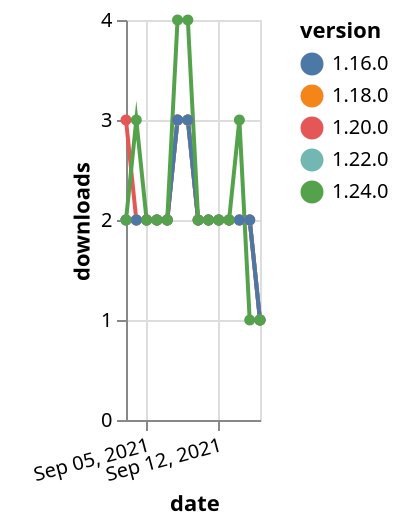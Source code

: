 {"$schema": "https://vega.github.io/schema/vega-lite/v5.json", "description": "A simple bar chart with embedded data.", "data": {"values": [{"date": "2021-09-03", "total": 1675, "delta": 2, "version": "1.18.0"}, {"date": "2021-09-04", "total": 1677, "delta": 2, "version": "1.18.0"}, {"date": "2021-09-05", "total": 1679, "delta": 2, "version": "1.18.0"}, {"date": "2021-09-06", "total": 1681, "delta": 2, "version": "1.18.0"}, {"date": "2021-09-07", "total": 1683, "delta": 2, "version": "1.18.0"}, {"date": "2021-09-08", "total": 1686, "delta": 3, "version": "1.18.0"}, {"date": "2021-09-09", "total": 1689, "delta": 3, "version": "1.18.0"}, {"date": "2021-09-10", "total": 1691, "delta": 2, "version": "1.18.0"}, {"date": "2021-09-11", "total": 1693, "delta": 2, "version": "1.18.0"}, {"date": "2021-09-12", "total": 1695, "delta": 2, "version": "1.18.0"}, {"date": "2021-09-13", "total": 1697, "delta": 2, "version": "1.18.0"}, {"date": "2021-09-14", "total": 1699, "delta": 2, "version": "1.18.0"}, {"date": "2021-09-15", "total": 1701, "delta": 2, "version": "1.18.0"}, {"date": "2021-09-16", "total": 1702, "delta": 1, "version": "1.18.0"}, {"date": "2021-09-03", "total": 989, "delta": 2, "version": "1.22.0"}, {"date": "2021-09-04", "total": 991, "delta": 2, "version": "1.22.0"}, {"date": "2021-09-05", "total": 993, "delta": 2, "version": "1.22.0"}, {"date": "2021-09-06", "total": 995, "delta": 2, "version": "1.22.0"}, {"date": "2021-09-07", "total": 997, "delta": 2, "version": "1.22.0"}, {"date": "2021-09-08", "total": 1000, "delta": 3, "version": "1.22.0"}, {"date": "2021-09-09", "total": 1003, "delta": 3, "version": "1.22.0"}, {"date": "2021-09-10", "total": 1005, "delta": 2, "version": "1.22.0"}, {"date": "2021-09-11", "total": 1007, "delta": 2, "version": "1.22.0"}, {"date": "2021-09-12", "total": 1009, "delta": 2, "version": "1.22.0"}, {"date": "2021-09-13", "total": 1011, "delta": 2, "version": "1.22.0"}, {"date": "2021-09-14", "total": 1013, "delta": 2, "version": "1.22.0"}, {"date": "2021-09-15", "total": 1015, "delta": 2, "version": "1.22.0"}, {"date": "2021-09-16", "total": 1016, "delta": 1, "version": "1.22.0"}, {"date": "2021-09-03", "total": 1462, "delta": 3, "version": "1.20.0"}, {"date": "2021-09-04", "total": 1464, "delta": 2, "version": "1.20.0"}, {"date": "2021-09-05", "total": 1466, "delta": 2, "version": "1.20.0"}, {"date": "2021-09-06", "total": 1468, "delta": 2, "version": "1.20.0"}, {"date": "2021-09-07", "total": 1470, "delta": 2, "version": "1.20.0"}, {"date": "2021-09-08", "total": 1473, "delta": 3, "version": "1.20.0"}, {"date": "2021-09-09", "total": 1476, "delta": 3, "version": "1.20.0"}, {"date": "2021-09-10", "total": 1478, "delta": 2, "version": "1.20.0"}, {"date": "2021-09-11", "total": 1480, "delta": 2, "version": "1.20.0"}, {"date": "2021-09-12", "total": 1482, "delta": 2, "version": "1.20.0"}, {"date": "2021-09-13", "total": 1484, "delta": 2, "version": "1.20.0"}, {"date": "2021-09-14", "total": 1486, "delta": 2, "version": "1.20.0"}, {"date": "2021-09-15", "total": 1488, "delta": 2, "version": "1.20.0"}, {"date": "2021-09-16", "total": 1489, "delta": 1, "version": "1.20.0"}, {"date": "2021-09-03", "total": 2072, "delta": 2, "version": "1.16.0"}, {"date": "2021-09-04", "total": 2074, "delta": 2, "version": "1.16.0"}, {"date": "2021-09-05", "total": 2076, "delta": 2, "version": "1.16.0"}, {"date": "2021-09-06", "total": 2078, "delta": 2, "version": "1.16.0"}, {"date": "2021-09-07", "total": 2080, "delta": 2, "version": "1.16.0"}, {"date": "2021-09-08", "total": 2083, "delta": 3, "version": "1.16.0"}, {"date": "2021-09-09", "total": 2086, "delta": 3, "version": "1.16.0"}, {"date": "2021-09-10", "total": 2088, "delta": 2, "version": "1.16.0"}, {"date": "2021-09-11", "total": 2090, "delta": 2, "version": "1.16.0"}, {"date": "2021-09-12", "total": 2092, "delta": 2, "version": "1.16.0"}, {"date": "2021-09-13", "total": 2094, "delta": 2, "version": "1.16.0"}, {"date": "2021-09-14", "total": 2096, "delta": 2, "version": "1.16.0"}, {"date": "2021-09-15", "total": 2098, "delta": 2, "version": "1.16.0"}, {"date": "2021-09-16", "total": 2099, "delta": 1, "version": "1.16.0"}, {"date": "2021-09-03", "total": 682, "delta": 2, "version": "1.24.0"}, {"date": "2021-09-04", "total": 685, "delta": 3, "version": "1.24.0"}, {"date": "2021-09-05", "total": 687, "delta": 2, "version": "1.24.0"}, {"date": "2021-09-06", "total": 689, "delta": 2, "version": "1.24.0"}, {"date": "2021-09-07", "total": 691, "delta": 2, "version": "1.24.0"}, {"date": "2021-09-08", "total": 695, "delta": 4, "version": "1.24.0"}, {"date": "2021-09-09", "total": 699, "delta": 4, "version": "1.24.0"}, {"date": "2021-09-10", "total": 701, "delta": 2, "version": "1.24.0"}, {"date": "2021-09-11", "total": 703, "delta": 2, "version": "1.24.0"}, {"date": "2021-09-12", "total": 705, "delta": 2, "version": "1.24.0"}, {"date": "2021-09-13", "total": 707, "delta": 2, "version": "1.24.0"}, {"date": "2021-09-14", "total": 710, "delta": 3, "version": "1.24.0"}, {"date": "2021-09-15", "total": 711, "delta": 1, "version": "1.24.0"}, {"date": "2021-09-16", "total": 712, "delta": 1, "version": "1.24.0"}]}, "width": "container", "mark": {"type": "line", "point": {"filled": true}}, "encoding": {"x": {"field": "date", "type": "temporal", "timeUnit": "yearmonthdate", "title": "date", "axis": {"labelAngle": -15}}, "y": {"field": "delta", "type": "quantitative", "title": "downloads"}, "color": {"field": "version", "type": "nominal"}, "tooltip": {"field": "delta"}}}